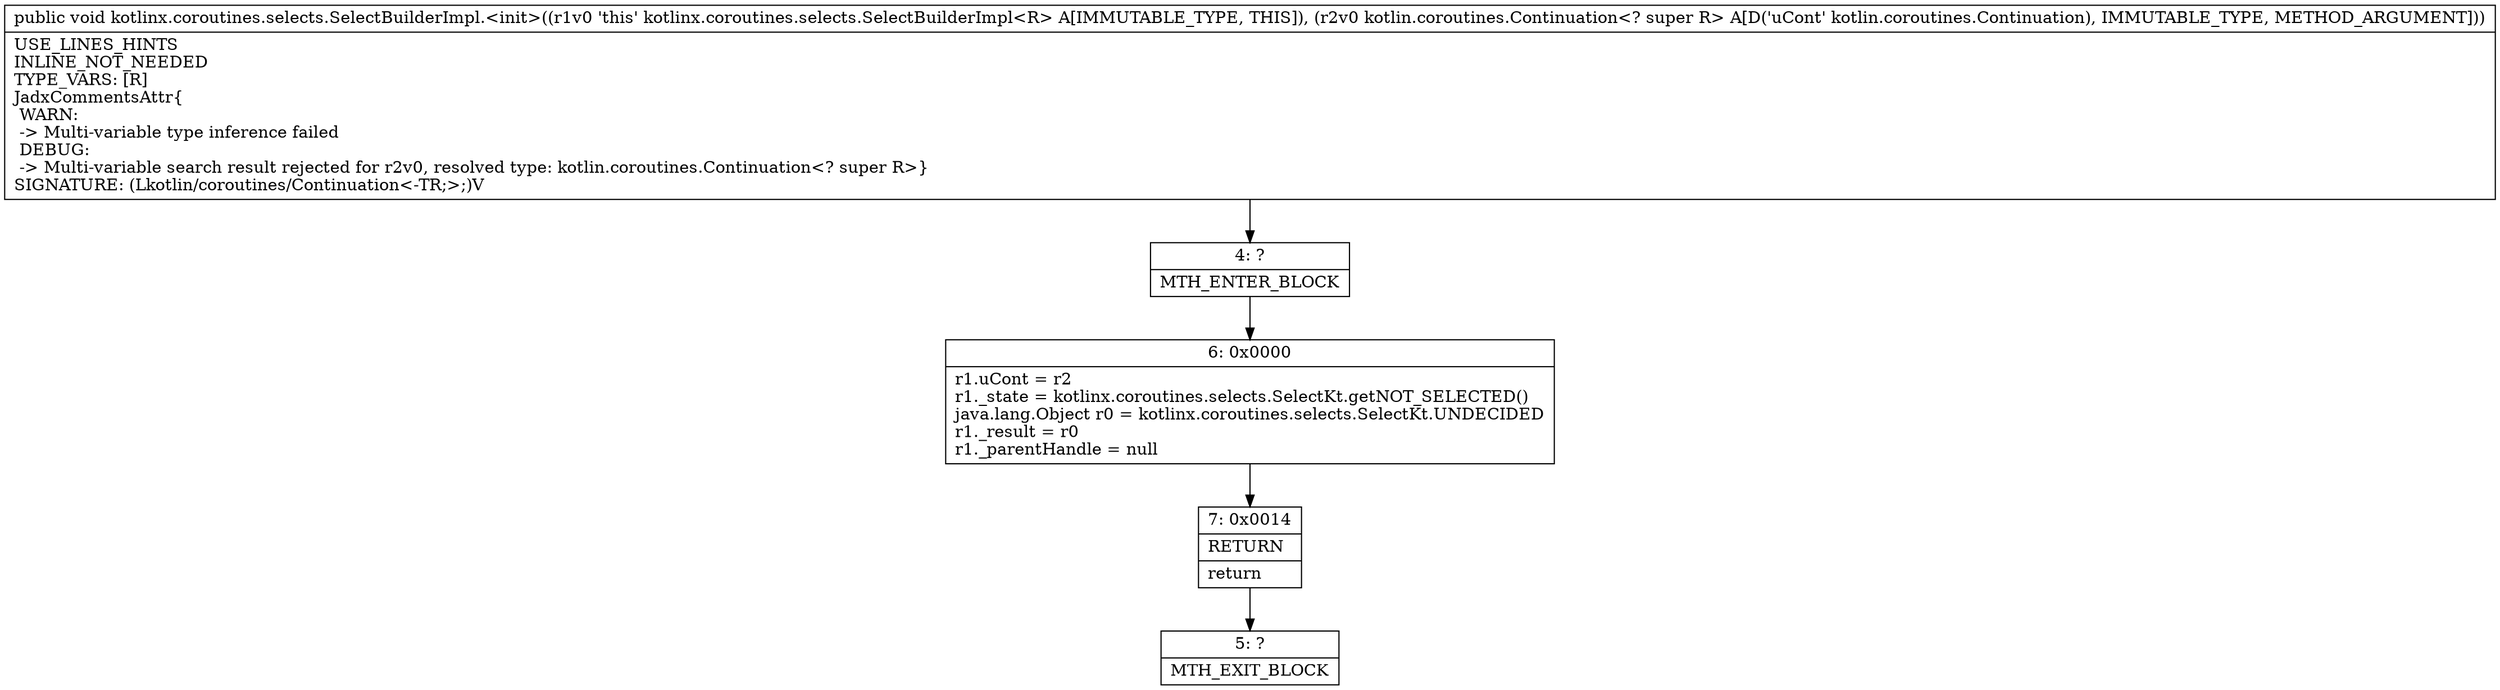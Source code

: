 digraph "CFG forkotlinx.coroutines.selects.SelectBuilderImpl.\<init\>(Lkotlin\/coroutines\/Continuation;)V" {
Node_4 [shape=record,label="{4\:\ ?|MTH_ENTER_BLOCK\l}"];
Node_6 [shape=record,label="{6\:\ 0x0000|r1.uCont = r2\lr1._state = kotlinx.coroutines.selects.SelectKt.getNOT_SELECTED()\ljava.lang.Object r0 = kotlinx.coroutines.selects.SelectKt.UNDECIDED\lr1._result = r0\lr1._parentHandle = null\l}"];
Node_7 [shape=record,label="{7\:\ 0x0014|RETURN\l|return\l}"];
Node_5 [shape=record,label="{5\:\ ?|MTH_EXIT_BLOCK\l}"];
MethodNode[shape=record,label="{public void kotlinx.coroutines.selects.SelectBuilderImpl.\<init\>((r1v0 'this' kotlinx.coroutines.selects.SelectBuilderImpl\<R\> A[IMMUTABLE_TYPE, THIS]), (r2v0 kotlin.coroutines.Continuation\<? super R\> A[D('uCont' kotlin.coroutines.Continuation), IMMUTABLE_TYPE, METHOD_ARGUMENT]))  | USE_LINES_HINTS\lINLINE_NOT_NEEDED\lTYPE_VARS: [R]\lJadxCommentsAttr\{\l WARN: \l \-\> Multi\-variable type inference failed\l DEBUG: \l \-\> Multi\-variable search result rejected for r2v0, resolved type: kotlin.coroutines.Continuation\<? super R\>\}\lSIGNATURE: (Lkotlin\/coroutines\/Continuation\<\-TR;\>;)V\l}"];
MethodNode -> Node_4;Node_4 -> Node_6;
Node_6 -> Node_7;
Node_7 -> Node_5;
}

